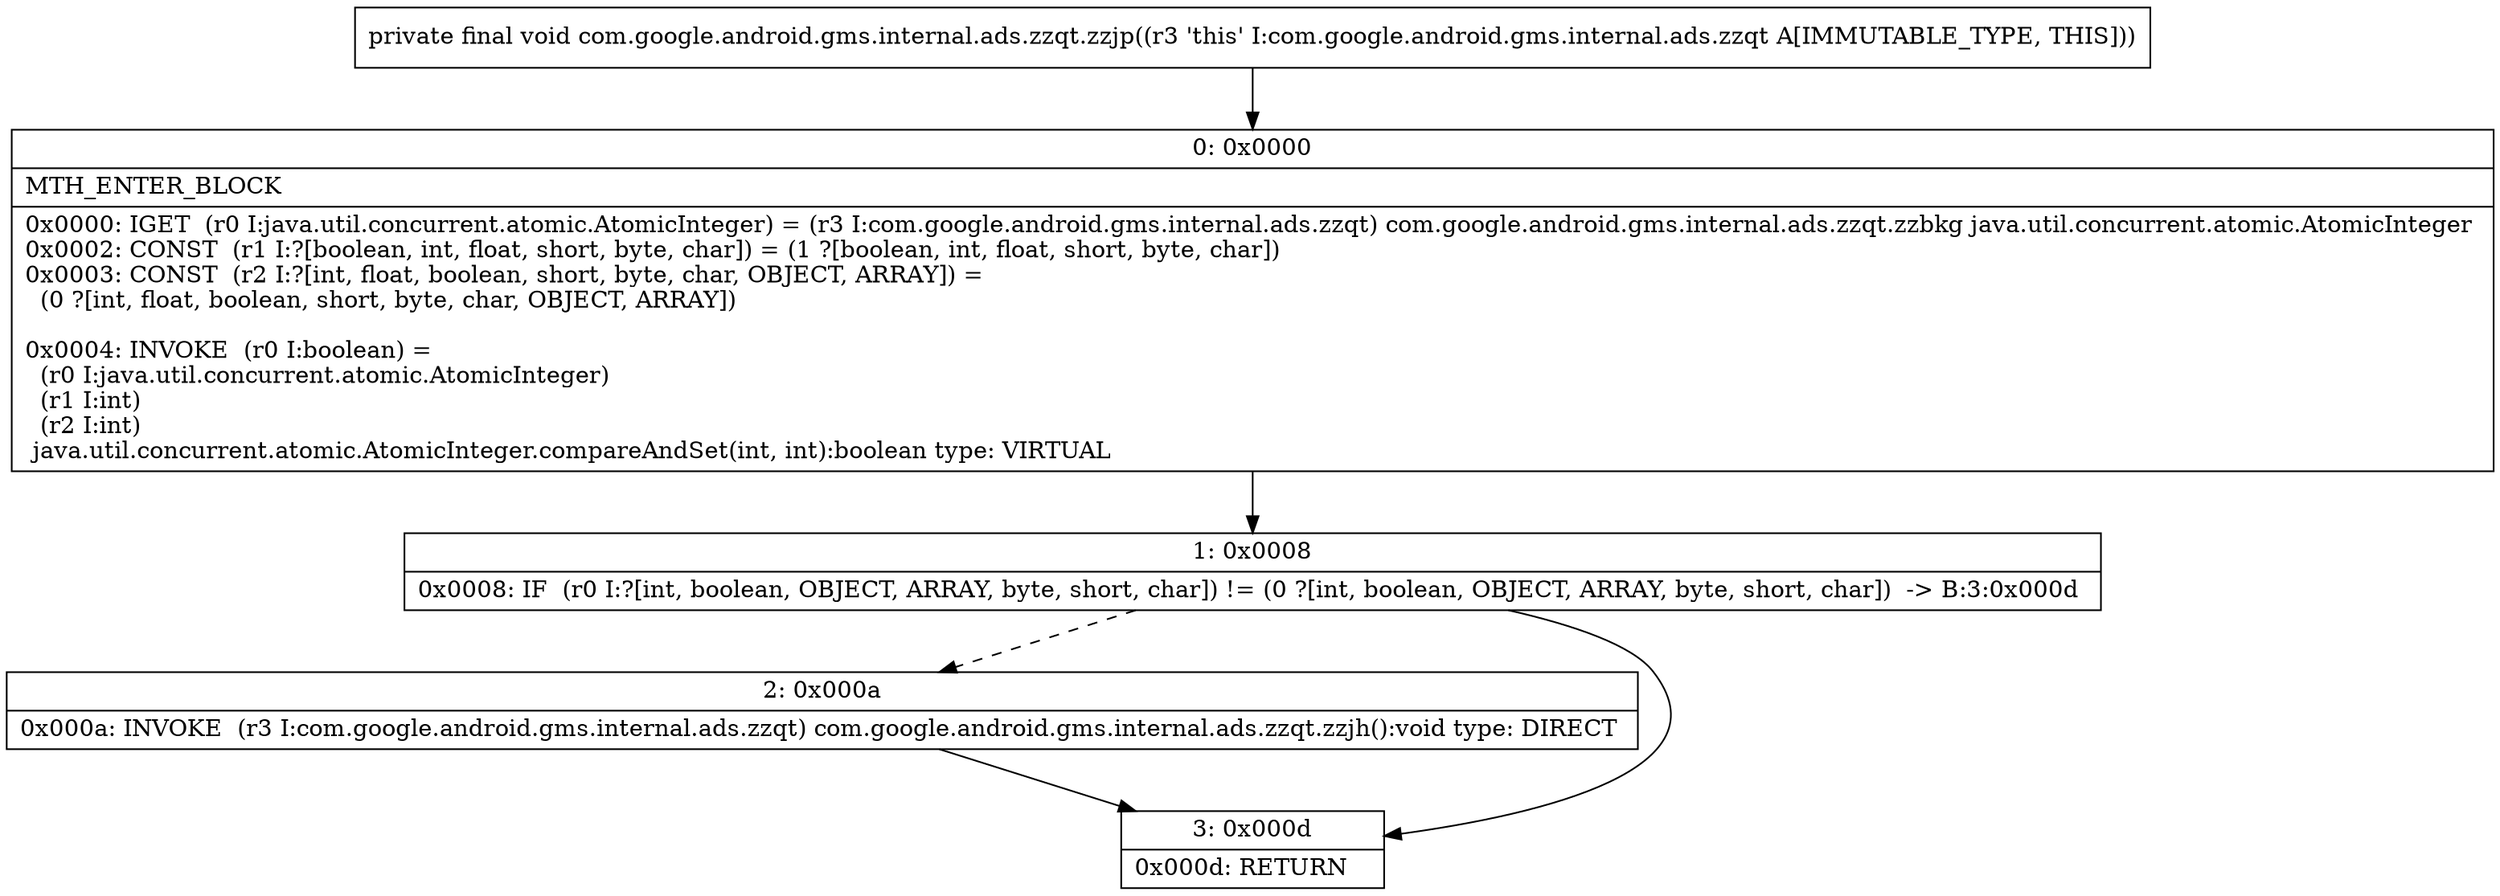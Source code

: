 digraph "CFG forcom.google.android.gms.internal.ads.zzqt.zzjp()V" {
Node_0 [shape=record,label="{0\:\ 0x0000|MTH_ENTER_BLOCK\l|0x0000: IGET  (r0 I:java.util.concurrent.atomic.AtomicInteger) = (r3 I:com.google.android.gms.internal.ads.zzqt) com.google.android.gms.internal.ads.zzqt.zzbkg java.util.concurrent.atomic.AtomicInteger \l0x0002: CONST  (r1 I:?[boolean, int, float, short, byte, char]) = (1 ?[boolean, int, float, short, byte, char]) \l0x0003: CONST  (r2 I:?[int, float, boolean, short, byte, char, OBJECT, ARRAY]) = \l  (0 ?[int, float, boolean, short, byte, char, OBJECT, ARRAY])\l \l0x0004: INVOKE  (r0 I:boolean) = \l  (r0 I:java.util.concurrent.atomic.AtomicInteger)\l  (r1 I:int)\l  (r2 I:int)\l java.util.concurrent.atomic.AtomicInteger.compareAndSet(int, int):boolean type: VIRTUAL \l}"];
Node_1 [shape=record,label="{1\:\ 0x0008|0x0008: IF  (r0 I:?[int, boolean, OBJECT, ARRAY, byte, short, char]) != (0 ?[int, boolean, OBJECT, ARRAY, byte, short, char])  \-\> B:3:0x000d \l}"];
Node_2 [shape=record,label="{2\:\ 0x000a|0x000a: INVOKE  (r3 I:com.google.android.gms.internal.ads.zzqt) com.google.android.gms.internal.ads.zzqt.zzjh():void type: DIRECT \l}"];
Node_3 [shape=record,label="{3\:\ 0x000d|0x000d: RETURN   \l}"];
MethodNode[shape=record,label="{private final void com.google.android.gms.internal.ads.zzqt.zzjp((r3 'this' I:com.google.android.gms.internal.ads.zzqt A[IMMUTABLE_TYPE, THIS])) }"];
MethodNode -> Node_0;
Node_0 -> Node_1;
Node_1 -> Node_2[style=dashed];
Node_1 -> Node_3;
Node_2 -> Node_3;
}

